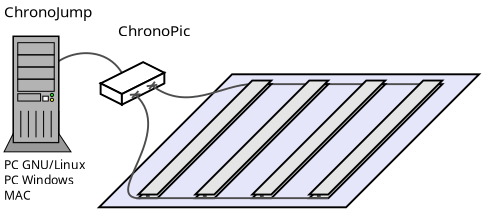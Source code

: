 <?xml version="1.0" encoding="UTF-8"?>
<dia:diagram xmlns:dia="http://www.lysator.liu.se/~alla/dia/">
  <dia:layer name="Background" visible="true">
    <dia:object type="Standard - Polygon" version="0" id="O0">
      <dia:attribute name="obj_pos">
        <dia:point val="6,13"/>
      </dia:attribute>
      <dia:attribute name="obj_bb">
        <dia:rectangle val="-1.121,12.95;19.121,20.05"/>
      </dia:attribute>
      <dia:attribute name="poly_points">
        <dia:point val="6,13"/>
        <dia:point val="19,13"/>
        <dia:point val="12,20"/>
        <dia:point val="-1,20"/>
      </dia:attribute>
      <dia:attribute name="inner_color">
        <dia:color val="#e6e6fa"/>
      </dia:attribute>
      <dia:attribute name="show_background">
        <dia:boolean val="true"/>
      </dia:attribute>
    </dia:object>
    <dia:object type="Standard - Line" version="0" id="O1">
      <dia:attribute name="obj_pos">
        <dia:point val="16.569,13.519"/>
      </dia:attribute>
      <dia:attribute name="obj_bb">
        <dia:rectangle val="7.019,13.469;16.619,13.569"/>
      </dia:attribute>
      <dia:attribute name="conn_endpoints">
        <dia:point val="16.569,13.519"/>
        <dia:point val="7.069,13.519"/>
      </dia:attribute>
      <dia:attribute name="numcp">
        <dia:int val="1"/>
      </dia:attribute>
      <dia:attribute name="line_color">
        <dia:color val="#4d4d4d"/>
      </dia:attribute>
      <dia:connections>
        <dia:connection handle="0" to="O13" connection="1"/>
        <dia:connection handle="1" to="O9" connection="0"/>
      </dia:connections>
    </dia:object>
    <dia:object type="Standard - BezierLine" version="0" id="O2">
      <dia:attribute name="obj_pos">
        <dia:point val="0.199,12.92"/>
      </dia:attribute>
      <dia:attribute name="obj_bb">
        <dia:rectangle val="-4.5,11.851;0.268,14.05"/>
      </dia:attribute>
      <dia:attribute name="bez_points">
        <dia:point val="0.199,12.92"/>
        <dia:point val="-0.949,11.024"/>
        <dia:point val="-4,12"/>
        <dia:point val="-4,14"/>
      </dia:attribute>
      <dia:attribute name="corner_types">
        <dia:enum val="0"/>
        <dia:enum val="0"/>
      </dia:attribute>
      <dia:attribute name="line_color">
        <dia:color val="#4d4d4d"/>
      </dia:attribute>
      <dia:attribute name="end_arrow">
        <dia:enum val="18"/>
      </dia:attribute>
      <dia:attribute name="end_arrow_length">
        <dia:real val="0.5"/>
      </dia:attribute>
      <dia:attribute name="end_arrow_width">
        <dia:real val="0.5"/>
      </dia:attribute>
      <dia:connections>
        <dia:connection handle="0" to="O3" connection="6"/>
      </dia:connections>
    </dia:object>
    <dia:object type="Block4" version="0" id="O3">
      <dia:attribute name="obj_pos">
        <dia:point val="-0.919,12.361"/>
      </dia:attribute>
      <dia:attribute name="obj_bb">
        <dia:rectangle val="-1.031,12.305;2.548,14.678"/>
      </dia:attribute>
      <dia:attribute name="elem_corner">
        <dia:point val="-0.919,12.361"/>
      </dia:attribute>
      <dia:attribute name="elem_width">
        <dia:real val="3.355"/>
      </dia:attribute>
      <dia:attribute name="elem_height">
        <dia:real val="2.237"/>
      </dia:attribute>
      <dia:attribute name="line_width">
        <dia:real val="0.1"/>
      </dia:attribute>
      <dia:attribute name="line_colour">
        <dia:color val="#000000"/>
      </dia:attribute>
      <dia:attribute name="fill_colour">
        <dia:color val="#ffffff"/>
      </dia:attribute>
      <dia:attribute name="show_background">
        <dia:boolean val="true"/>
      </dia:attribute>
      <dia:attribute name="line_style">
        <dia:enum val="0"/>
        <dia:real val="1"/>
      </dia:attribute>
      <dia:attribute name="flip_horizontal">
        <dia:boolean val="false"/>
      </dia:attribute>
      <dia:attribute name="flip_vertical">
        <dia:boolean val="false"/>
      </dia:attribute>
    </dia:object>
    <dia:object type="Standard - BezierLine" version="0" id="O4">
      <dia:attribute name="obj_pos">
        <dia:point val="7.069,13.519"/>
      </dia:attribute>
      <dia:attribute name="obj_bb">
        <dia:rectangle val="1.245,13.011;7.119,14.217"/>
      </dia:attribute>
      <dia:attribute name="bez_points">
        <dia:point val="7.069,13.519"/>
        <dia:point val="5.46,13.519"/>
        <dia:point val="3.674,15.03"/>
        <dia:point val="1.588,13.438"/>
      </dia:attribute>
      <dia:attribute name="corner_types">
        <dia:enum val="0"/>
        <dia:enum val="0"/>
      </dia:attribute>
      <dia:attribute name="line_color">
        <dia:color val="#4d4d4d"/>
      </dia:attribute>
      <dia:attribute name="end_arrow">
        <dia:enum val="18"/>
      </dia:attribute>
      <dia:attribute name="end_arrow_length">
        <dia:real val="0.5"/>
      </dia:attribute>
      <dia:attribute name="end_arrow_width">
        <dia:real val="0.5"/>
      </dia:attribute>
      <dia:connections>
        <dia:connection handle="0" to="O9" connection="0"/>
      </dia:connections>
    </dia:object>
    <dia:object type="Network - General Computer (Tower)" version="0" id="O5">
      <dia:attribute name="obj_pos">
        <dia:point val="-6,11"/>
      </dia:attribute>
      <dia:attribute name="obj_bb">
        <dia:rectangle val="-6.008,10.96;-2.471,18.24"/>
      </dia:attribute>
      <dia:attribute name="elem_corner">
        <dia:point val="-6,11"/>
      </dia:attribute>
      <dia:attribute name="elem_width">
        <dia:real val="3.52"/>
      </dia:attribute>
      <dia:attribute name="elem_height">
        <dia:real val="6.08"/>
      </dia:attribute>
      <dia:attribute name="line_width">
        <dia:real val="0.1"/>
      </dia:attribute>
      <dia:attribute name="line_colour">
        <dia:color val="#000000"/>
      </dia:attribute>
      <dia:attribute name="fill_colour">
        <dia:color val="#ffffff"/>
      </dia:attribute>
      <dia:attribute name="show_background">
        <dia:boolean val="true"/>
      </dia:attribute>
      <dia:attribute name="line_style">
        <dia:enum val="0"/>
        <dia:real val="1"/>
      </dia:attribute>
      <dia:attribute name="text">
        <dia:composite type="text">
          <dia:attribute name="string">
            <dia:string>##</dia:string>
          </dia:attribute>
          <dia:attribute name="font">
            <dia:font family="sans" style="0" name="Helvetica"/>
          </dia:attribute>
          <dia:attribute name="height">
            <dia:real val="0.8"/>
          </dia:attribute>
          <dia:attribute name="pos">
            <dia:point val="-4.24,17.84"/>
          </dia:attribute>
          <dia:attribute name="color">
            <dia:color val="#000000"/>
          </dia:attribute>
          <dia:attribute name="alignment">
            <dia:enum val="1"/>
          </dia:attribute>
        </dia:composite>
      </dia:attribute>
      <dia:attribute name="flip_horizontal">
        <dia:boolean val="false"/>
      </dia:attribute>
      <dia:attribute name="flip_vertical">
        <dia:boolean val="false"/>
      </dia:attribute>
    </dia:object>
    <dia:object type="Standard - Text" version="0" id="O6">
      <dia:attribute name="obj_pos">
        <dia:point val="-6,18"/>
      </dia:attribute>
      <dia:attribute name="obj_bb">
        <dia:rectangle val="-6,17.4;-2,20"/>
      </dia:attribute>
      <dia:attribute name="text">
        <dia:composite type="text">
          <dia:attribute name="string">
            <dia:string>#PC GNU/Linux
PC Windows
MAC#</dia:string>
          </dia:attribute>
          <dia:attribute name="font">
            <dia:font family="sans" style="0" name="Helvetica"/>
          </dia:attribute>
          <dia:attribute name="height">
            <dia:real val="0.8"/>
          </dia:attribute>
          <dia:attribute name="pos">
            <dia:point val="-6,18"/>
          </dia:attribute>
          <dia:attribute name="color">
            <dia:color val="#000000"/>
          </dia:attribute>
          <dia:attribute name="alignment">
            <dia:enum val="0"/>
          </dia:attribute>
        </dia:composite>
      </dia:attribute>
    </dia:object>
    <dia:object type="Standard - Text" version="0" id="O7">
      <dia:attribute name="obj_pos">
        <dia:point val="0,11"/>
      </dia:attribute>
      <dia:attribute name="obj_bb">
        <dia:rectangle val="0,10.225;3.475,11.55"/>
      </dia:attribute>
      <dia:attribute name="text">
        <dia:composite type="text">
          <dia:attribute name="string">
            <dia:string>#ChronoPic#</dia:string>
          </dia:attribute>
          <dia:attribute name="font">
            <dia:font family="sans" style="0" name="Helvetica"/>
          </dia:attribute>
          <dia:attribute name="height">
            <dia:real val="1"/>
          </dia:attribute>
          <dia:attribute name="pos">
            <dia:point val="0,11"/>
          </dia:attribute>
          <dia:attribute name="color">
            <dia:color val="#000000"/>
          </dia:attribute>
          <dia:attribute name="alignment">
            <dia:enum val="0"/>
          </dia:attribute>
        </dia:composite>
      </dia:attribute>
    </dia:object>
    <dia:object type="Standard - Text" version="0" id="O8">
      <dia:attribute name="obj_pos">
        <dia:point val="-6,10"/>
      </dia:attribute>
      <dia:attribute name="obj_bb">
        <dia:rectangle val="-6,9.225;-1.725,10.55"/>
      </dia:attribute>
      <dia:attribute name="text">
        <dia:composite type="text">
          <dia:attribute name="string">
            <dia:string>#ChronoJump#</dia:string>
          </dia:attribute>
          <dia:attribute name="font">
            <dia:font family="sans" style="0" name="Helvetica"/>
          </dia:attribute>
          <dia:attribute name="height">
            <dia:real val="1"/>
          </dia:attribute>
          <dia:attribute name="pos">
            <dia:point val="-6,10"/>
          </dia:attribute>
          <dia:attribute name="color">
            <dia:color val="#000000"/>
          </dia:attribute>
          <dia:attribute name="alignment">
            <dia:enum val="0"/>
          </dia:attribute>
        </dia:composite>
      </dia:attribute>
    </dia:object>
    <dia:object type="Standard - Polygon" version="0" id="O9">
      <dia:attribute name="obj_pos">
        <dia:point val="7.069,13.519"/>
      </dia:attribute>
      <dia:attribute name="obj_bb">
        <dia:rectangle val="0.948,13.469;8.19,19.569"/>
      </dia:attribute>
      <dia:attribute name="poly_points">
        <dia:point val="7.069,13.519"/>
        <dia:point val="8.069,13.519"/>
        <dia:point val="2.069,19.519"/>
        <dia:point val="1.069,19.519"/>
      </dia:attribute>
      <dia:attribute name="inner_color">
        <dia:color val="#e5e5e5"/>
      </dia:attribute>
      <dia:attribute name="show_background">
        <dia:boolean val="true"/>
      </dia:attribute>
    </dia:object>
    <dia:object type="Standard - BezierLine" version="0" id="O10">
      <dia:attribute name="obj_pos">
        <dia:point val="1.174,19.53"/>
      </dia:attribute>
      <dia:attribute name="obj_bb">
        <dia:rectangle val="0.344,13.495;1.551,19.58"/>
      </dia:attribute>
      <dia:attribute name="bez_points">
        <dia:point val="1.174,19.53"/>
        <dia:point val="-0.975,19.53"/>
        <dia:point val="3.122,16.09"/>
        <dia:point val="0.718,13.898"/>
      </dia:attribute>
      <dia:attribute name="corner_types">
        <dia:enum val="0"/>
        <dia:enum val="0"/>
      </dia:attribute>
      <dia:attribute name="line_color">
        <dia:color val="#4d4d4d"/>
      </dia:attribute>
      <dia:attribute name="end_arrow">
        <dia:enum val="18"/>
      </dia:attribute>
      <dia:attribute name="end_arrow_length">
        <dia:real val="0.5"/>
      </dia:attribute>
      <dia:attribute name="end_arrow_width">
        <dia:real val="0.5"/>
      </dia:attribute>
    </dia:object>
    <dia:object type="Standard - Line" version="0" id="O11">
      <dia:attribute name="obj_pos">
        <dia:point val="1.563,19.328"/>
      </dia:attribute>
      <dia:attribute name="obj_bb">
        <dia:rectangle val="1.46,19.224;1.672,19.622"/>
      </dia:attribute>
      <dia:attribute name="conn_endpoints">
        <dia:point val="1.563,19.328"/>
        <dia:point val="1.569,19.519"/>
      </dia:attribute>
      <dia:attribute name="numcp">
        <dia:int val="1"/>
      </dia:attribute>
      <dia:attribute name="line_color">
        <dia:color val="#4d4d4d"/>
      </dia:attribute>
      <dia:attribute name="line_width">
        <dia:real val="0.2"/>
      </dia:attribute>
      <dia:connections>
        <dia:connection handle="0" to="O12" connection="5"/>
        <dia:connection handle="1" to="O9" connection="5"/>
      </dia:connections>
    </dia:object>
    <dia:object type="Standard - Polygon" version="0" id="O12">
      <dia:attribute name="obj_pos">
        <dia:point val="7.063,13.328"/>
      </dia:attribute>
      <dia:attribute name="obj_bb">
        <dia:rectangle val="0.943,13.277;8.184,19.378"/>
      </dia:attribute>
      <dia:attribute name="poly_points">
        <dia:point val="7.063,13.328"/>
        <dia:point val="8.063,13.328"/>
        <dia:point val="2.063,19.328"/>
        <dia:point val="1.063,19.328"/>
      </dia:attribute>
      <dia:attribute name="inner_color">
        <dia:color val="#e5e5e5"/>
      </dia:attribute>
      <dia:attribute name="show_background">
        <dia:boolean val="true"/>
      </dia:attribute>
    </dia:object>
    <dia:object type="Standard - Polygon" version="0" id="O13">
      <dia:attribute name="obj_pos">
        <dia:point val="16.069,13.519"/>
      </dia:attribute>
      <dia:attribute name="obj_bb">
        <dia:rectangle val="9.948,13.469;17.19,19.569"/>
      </dia:attribute>
      <dia:attribute name="poly_points">
        <dia:point val="16.069,13.519"/>
        <dia:point val="17.069,13.519"/>
        <dia:point val="11.069,19.519"/>
        <dia:point val="10.069,19.519"/>
      </dia:attribute>
      <dia:attribute name="inner_color">
        <dia:color val="#e5e5e5"/>
      </dia:attribute>
      <dia:attribute name="show_background">
        <dia:boolean val="true"/>
      </dia:attribute>
    </dia:object>
    <dia:object type="Standard - Polygon" version="0" id="O14">
      <dia:attribute name="obj_pos">
        <dia:point val="10.069,13.519"/>
      </dia:attribute>
      <dia:attribute name="obj_bb">
        <dia:rectangle val="3.948,13.469;11.19,19.569"/>
      </dia:attribute>
      <dia:attribute name="poly_points">
        <dia:point val="10.069,13.519"/>
        <dia:point val="11.069,13.519"/>
        <dia:point val="5.069,19.519"/>
        <dia:point val="4.069,19.519"/>
      </dia:attribute>
      <dia:attribute name="inner_color">
        <dia:color val="#e5e5e5"/>
      </dia:attribute>
      <dia:attribute name="show_background">
        <dia:boolean val="true"/>
      </dia:attribute>
    </dia:object>
    <dia:object type="Standard - Polygon" version="0" id="O15">
      <dia:attribute name="obj_pos">
        <dia:point val="13.069,13.519"/>
      </dia:attribute>
      <dia:attribute name="obj_bb">
        <dia:rectangle val="6.948,13.469;14.19,19.569"/>
      </dia:attribute>
      <dia:attribute name="poly_points">
        <dia:point val="13.069,13.519"/>
        <dia:point val="14.069,13.519"/>
        <dia:point val="8.069,19.519"/>
        <dia:point val="7.069,19.519"/>
      </dia:attribute>
      <dia:attribute name="inner_color">
        <dia:color val="#e5e5e5"/>
      </dia:attribute>
      <dia:attribute name="show_background">
        <dia:boolean val="true"/>
      </dia:attribute>
    </dia:object>
    <dia:object type="Standard - Line" version="0" id="O16">
      <dia:attribute name="obj_pos">
        <dia:point val="11.069,19.519"/>
      </dia:attribute>
      <dia:attribute name="obj_bb">
        <dia:rectangle val="1.019,19.469;11.119,19.569"/>
      </dia:attribute>
      <dia:attribute name="conn_endpoints">
        <dia:point val="11.069,19.519"/>
        <dia:point val="1.069,19.519"/>
      </dia:attribute>
      <dia:attribute name="numcp">
        <dia:int val="1"/>
      </dia:attribute>
      <dia:attribute name="line_color">
        <dia:color val="#4d4d4d"/>
      </dia:attribute>
      <dia:connections>
        <dia:connection handle="0" to="O13" connection="4"/>
        <dia:connection handle="1" to="O9" connection="6"/>
      </dia:connections>
    </dia:object>
    <dia:object type="Standard - Line" version="0" id="O17">
      <dia:attribute name="obj_pos">
        <dia:point val="10.563,19.328"/>
      </dia:attribute>
      <dia:attribute name="obj_bb">
        <dia:rectangle val="10.46,19.224;10.672,19.622"/>
      </dia:attribute>
      <dia:attribute name="conn_endpoints">
        <dia:point val="10.563,19.328"/>
        <dia:point val="10.569,19.519"/>
      </dia:attribute>
      <dia:attribute name="numcp">
        <dia:int val="1"/>
      </dia:attribute>
      <dia:attribute name="line_color">
        <dia:color val="#4d4d4d"/>
      </dia:attribute>
      <dia:attribute name="line_width">
        <dia:real val="0.2"/>
      </dia:attribute>
      <dia:connections>
        <dia:connection handle="0" to="O18" connection="5"/>
        <dia:connection handle="1" to="O13" connection="5"/>
      </dia:connections>
    </dia:object>
    <dia:object type="Standard - Polygon" version="0" id="O18">
      <dia:attribute name="obj_pos">
        <dia:point val="16.063,13.328"/>
      </dia:attribute>
      <dia:attribute name="obj_bb">
        <dia:rectangle val="9.943,13.277;17.184,19.378"/>
      </dia:attribute>
      <dia:attribute name="poly_points">
        <dia:point val="16.063,13.328"/>
        <dia:point val="17.063,13.328"/>
        <dia:point val="11.063,19.328"/>
        <dia:point val="10.063,19.328"/>
      </dia:attribute>
      <dia:attribute name="inner_color">
        <dia:color val="#e5e5e5"/>
      </dia:attribute>
      <dia:attribute name="show_background">
        <dia:boolean val="true"/>
      </dia:attribute>
    </dia:object>
    <dia:object type="Standard - Line" version="0" id="O19">
      <dia:attribute name="obj_pos">
        <dia:point val="7.563,19.328"/>
      </dia:attribute>
      <dia:attribute name="obj_bb">
        <dia:rectangle val="7.46,19.224;7.672,19.622"/>
      </dia:attribute>
      <dia:attribute name="conn_endpoints">
        <dia:point val="7.563,19.328"/>
        <dia:point val="7.569,19.519"/>
      </dia:attribute>
      <dia:attribute name="numcp">
        <dia:int val="1"/>
      </dia:attribute>
      <dia:attribute name="line_color">
        <dia:color val="#4d4d4d"/>
      </dia:attribute>
      <dia:attribute name="line_width">
        <dia:real val="0.2"/>
      </dia:attribute>
      <dia:connections>
        <dia:connection handle="0" to="O20" connection="5"/>
        <dia:connection handle="1" to="O15" connection="5"/>
      </dia:connections>
    </dia:object>
    <dia:object type="Standard - Polygon" version="0" id="O20">
      <dia:attribute name="obj_pos">
        <dia:point val="13.063,13.328"/>
      </dia:attribute>
      <dia:attribute name="obj_bb">
        <dia:rectangle val="6.943,13.277;14.184,19.378"/>
      </dia:attribute>
      <dia:attribute name="poly_points">
        <dia:point val="13.063,13.328"/>
        <dia:point val="14.063,13.328"/>
        <dia:point val="8.063,19.328"/>
        <dia:point val="7.063,19.328"/>
      </dia:attribute>
      <dia:attribute name="inner_color">
        <dia:color val="#e5e5e5"/>
      </dia:attribute>
      <dia:attribute name="show_background">
        <dia:boolean val="true"/>
      </dia:attribute>
    </dia:object>
    <dia:object type="Standard - Line" version="0" id="O21">
      <dia:attribute name="obj_pos">
        <dia:point val="4.563,19.328"/>
      </dia:attribute>
      <dia:attribute name="obj_bb">
        <dia:rectangle val="4.46,19.224;4.672,19.622"/>
      </dia:attribute>
      <dia:attribute name="conn_endpoints">
        <dia:point val="4.563,19.328"/>
        <dia:point val="4.569,19.519"/>
      </dia:attribute>
      <dia:attribute name="numcp">
        <dia:int val="1"/>
      </dia:attribute>
      <dia:attribute name="line_color">
        <dia:color val="#4d4d4d"/>
      </dia:attribute>
      <dia:attribute name="line_width">
        <dia:real val="0.2"/>
      </dia:attribute>
      <dia:connections>
        <dia:connection handle="0" to="O22" connection="5"/>
        <dia:connection handle="1" to="O14" connection="5"/>
      </dia:connections>
    </dia:object>
    <dia:object type="Standard - Polygon" version="0" id="O22">
      <dia:attribute name="obj_pos">
        <dia:point val="10.063,13.328"/>
      </dia:attribute>
      <dia:attribute name="obj_bb">
        <dia:rectangle val="3.943,13.277;11.184,19.378"/>
      </dia:attribute>
      <dia:attribute name="poly_points">
        <dia:point val="10.063,13.328"/>
        <dia:point val="11.063,13.328"/>
        <dia:point val="5.063,19.328"/>
        <dia:point val="4.063,19.328"/>
      </dia:attribute>
      <dia:attribute name="inner_color">
        <dia:color val="#e5e5e5"/>
      </dia:attribute>
      <dia:attribute name="show_background">
        <dia:boolean val="true"/>
      </dia:attribute>
    </dia:object>
  </dia:layer>
</dia:diagram>
